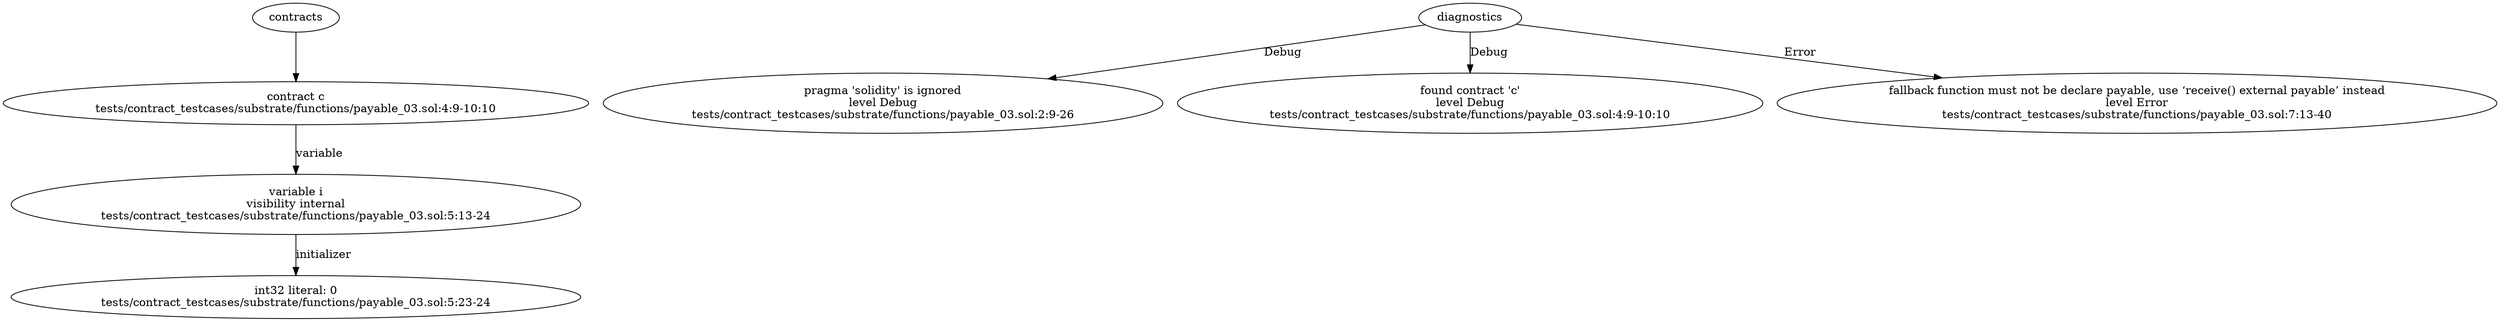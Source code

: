 strict digraph "tests/contract_testcases/substrate/functions/payable_03.sol" {
	contract [label="contract c\ntests/contract_testcases/substrate/functions/payable_03.sol:4:9-10:10"]
	var [label="variable i\nvisibility internal\ntests/contract_testcases/substrate/functions/payable_03.sol:5:13-24"]
	number_literal [label="int32 literal: 0\ntests/contract_testcases/substrate/functions/payable_03.sol:5:23-24"]
	diagnostic [label="pragma 'solidity' is ignored\nlevel Debug\ntests/contract_testcases/substrate/functions/payable_03.sol:2:9-26"]
	diagnostic_7 [label="found contract 'c'\nlevel Debug\ntests/contract_testcases/substrate/functions/payable_03.sol:4:9-10:10"]
	diagnostic_8 [label="fallback function must not be declare payable, use ‘receive() external payable’ instead\nlevel Error\ntests/contract_testcases/substrate/functions/payable_03.sol:7:13-40"]
	contracts -> contract
	contract -> var [label="variable"]
	var -> number_literal [label="initializer"]
	diagnostics -> diagnostic [label="Debug"]
	diagnostics -> diagnostic_7 [label="Debug"]
	diagnostics -> diagnostic_8 [label="Error"]
}
